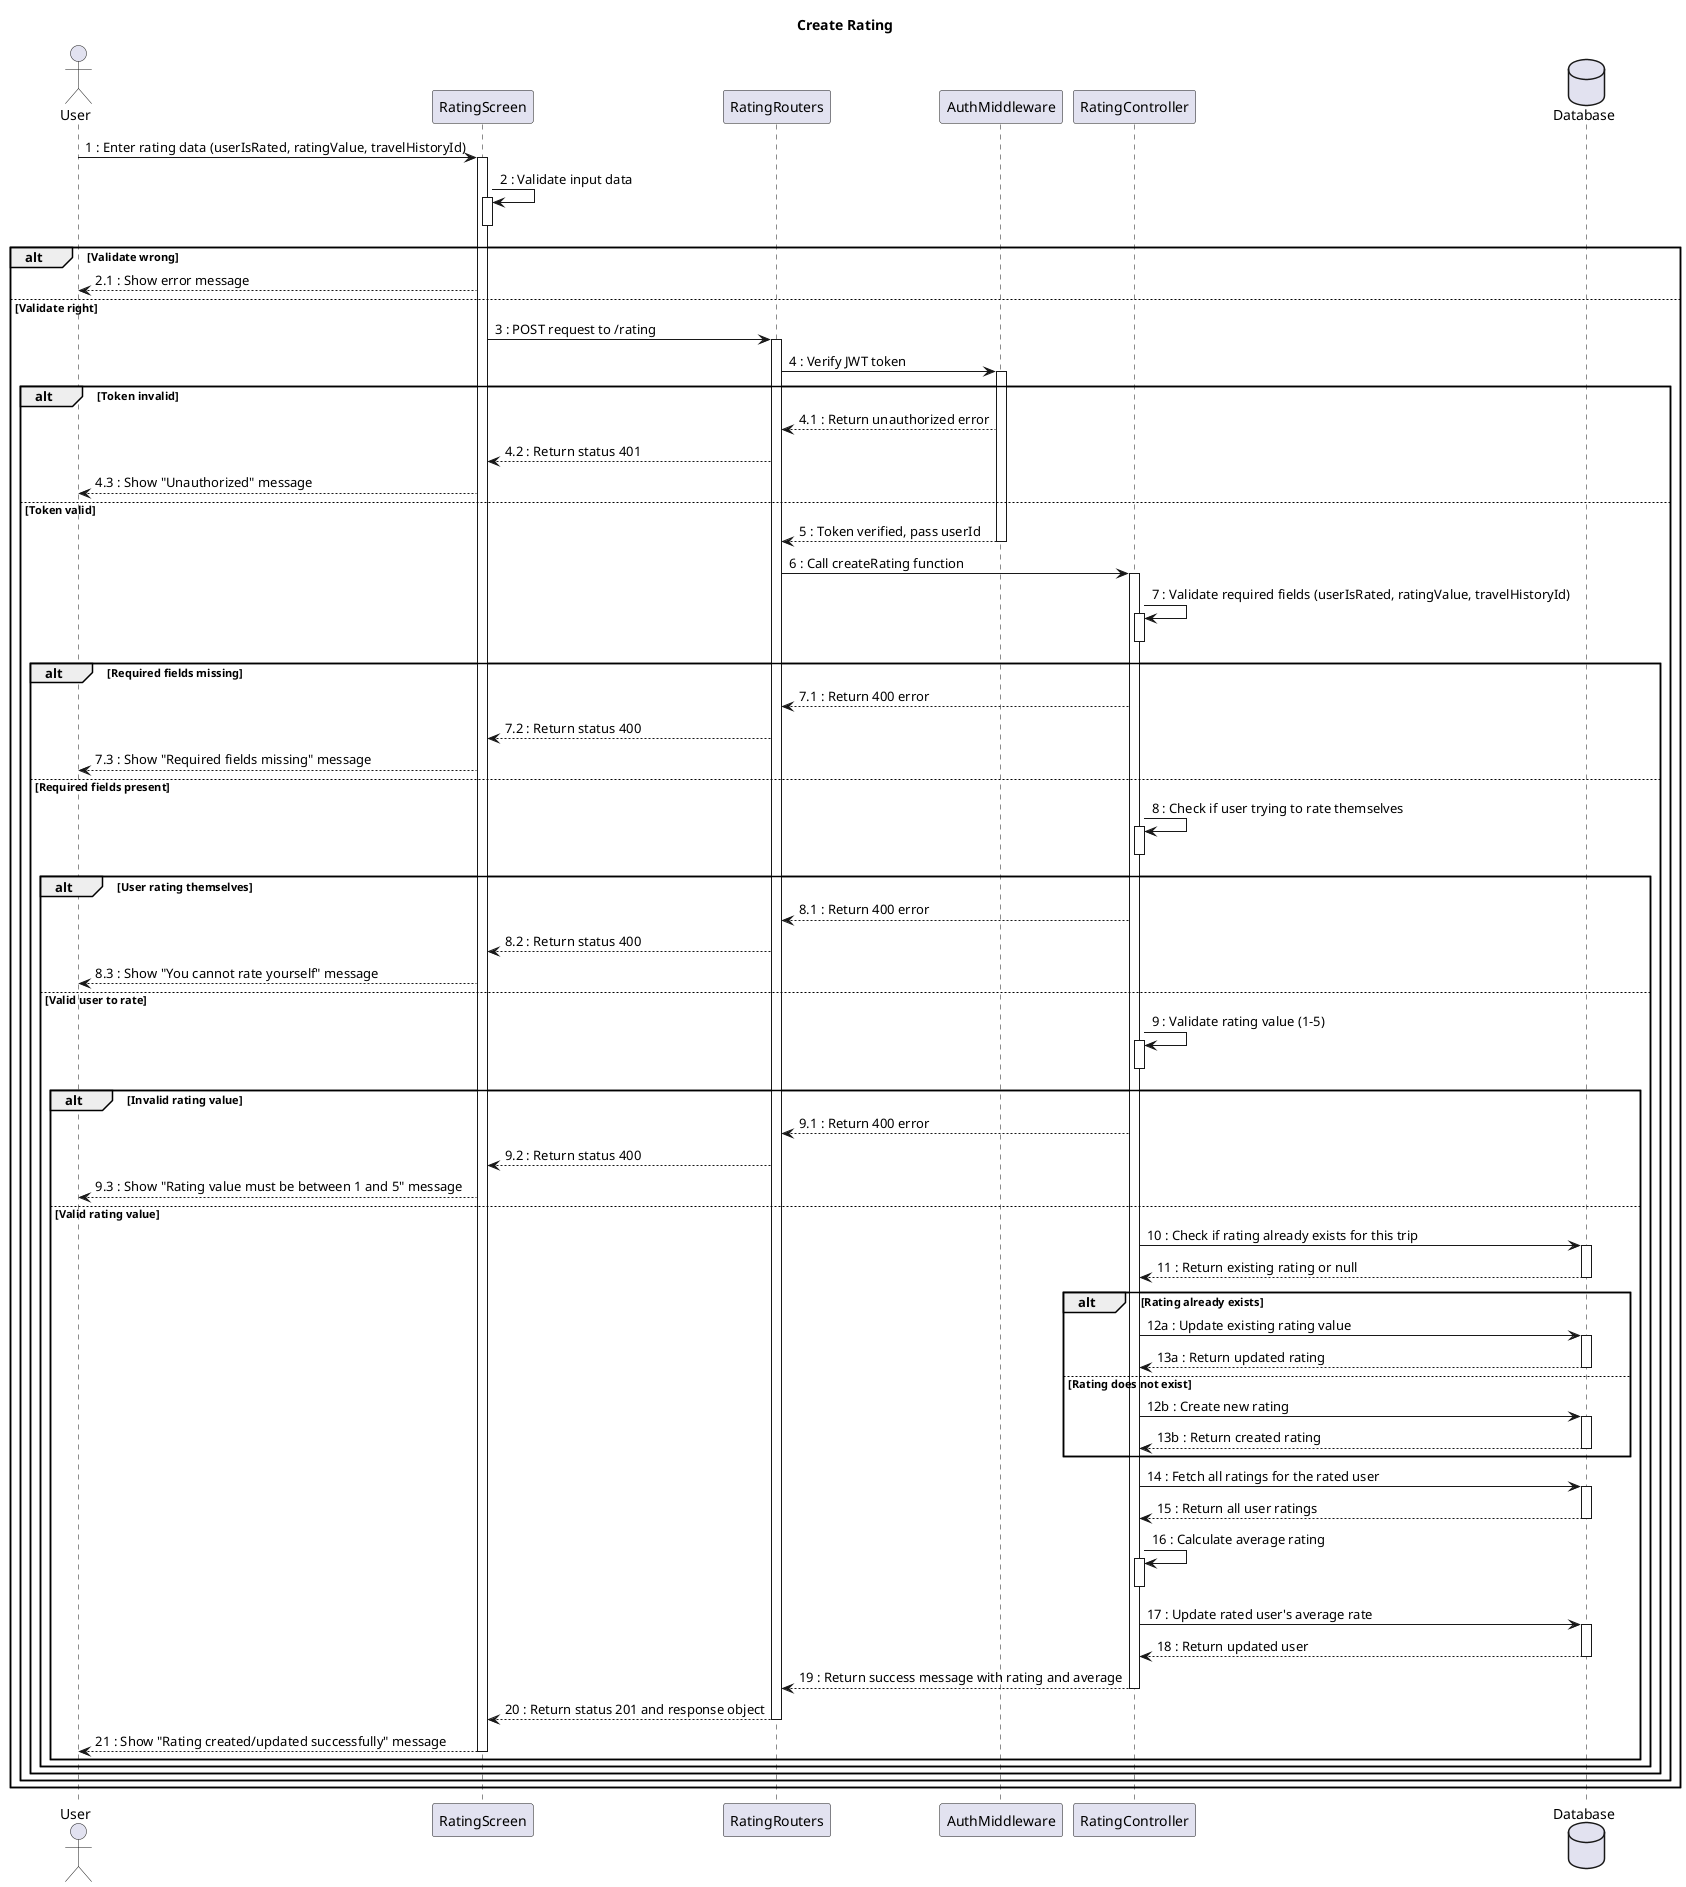 @startuml
title Create Rating
actor User
participant RatingScreen
participant RatingRouters
participant AuthMiddleware
participant RatingController
database Database

User -> RatingScreen : 1 : Enter rating data (userIsRated, ratingValue, travelHistoryId)
activate RatingScreen

RatingScreen -> RatingScreen : 2 : Validate input data
activate RatingScreen
deactivate RatingScreen
alt Validate wrong
    RatingScreen --> User : 2.1 : Show error message
else Validate right
    RatingScreen -> RatingRouters : 3 : POST request to /rating
    activate RatingRouters

    RatingRouters -> AuthMiddleware : 4 : Verify JWT token
    activate AuthMiddleware

    alt Token invalid
        AuthMiddleware --> RatingRouters : 4.1 : Return unauthorized error
        RatingRouters --> RatingScreen : 4.2 : Return status 401
        RatingScreen --> User : 4.3 : Show "Unauthorized" message
    else Token valid
        AuthMiddleware --> RatingRouters : 5 : Token verified, pass userId
        deactivate AuthMiddleware

        RatingRouters -> RatingController : 6 : Call createRating function
        activate RatingController

        RatingController -> RatingController : 7 : Validate required fields (userIsRated, ratingValue, travelHistoryId)
        activate RatingController
        deactivate RatingController

        alt Required fields missing
            RatingController --> RatingRouters : 7.1 : Return 400 error
            RatingRouters --> RatingScreen : 7.2 : Return status 400
            RatingScreen --> User : 7.3 : Show "Required fields missing" message
        else Required fields present
            RatingController -> RatingController : 8 : Check if user trying to rate themselves
            activate RatingController
            deactivate RatingController

            alt User rating themselves
                RatingController --> RatingRouters : 8.1 : Return 400 error
                RatingRouters --> RatingScreen : 8.2 : Return status 400
                RatingScreen --> User : 8.3 : Show "You cannot rate yourself" message
            else Valid user to rate
                RatingController -> RatingController : 9 : Validate rating value (1-5)
                activate RatingController
                deactivate RatingController

                alt Invalid rating value
                    RatingController --> RatingRouters : 9.1 : Return 400 error
                    RatingRouters --> RatingScreen : 9.2 : Return status 400
                    RatingScreen --> User : 9.3 : Show "Rating value must be between 1 and 5" message
                else Valid rating value
                    RatingController -> Database : 10 : Check if rating already exists for this trip
                    activate Database
                    Database --> RatingController : 11 : Return existing rating or null
                    deactivate Database

                    alt Rating already exists
                        RatingController -> Database : 12a : Update existing rating value
                        activate Database
                        Database --> RatingController : 13a : Return updated rating
                        deactivate Database
                    else Rating does not exist
                        RatingController -> Database : 12b : Create new rating
                        activate Database
                        Database --> RatingController : 13b : Return created rating
                        deactivate Database
                    end

                    RatingController -> Database : 14 : Fetch all ratings for the rated user
                    activate Database
                    Database --> RatingController : 15 : Return all user ratings
                    deactivate Database

                    RatingController -> RatingController : 16 : Calculate average rating
                    activate RatingController
                    deactivate RatingController

                    RatingController -> Database : 17 : Update rated user's average rate
                    activate Database
                    Database --> RatingController : 18 : Return updated user
                    deactivate Database

                    RatingController --> RatingRouters : 19 : Return success message with rating and average
                    deactivate RatingController
                    RatingRouters --> RatingScreen : 20 : Return status 201 and response object
                    deactivate RatingRouters
                    RatingScreen --> User : 21 : Show "Rating created/updated successfully" message
                    deactivate RatingScreen
                end
            end
        end
    end
end

@enduml
